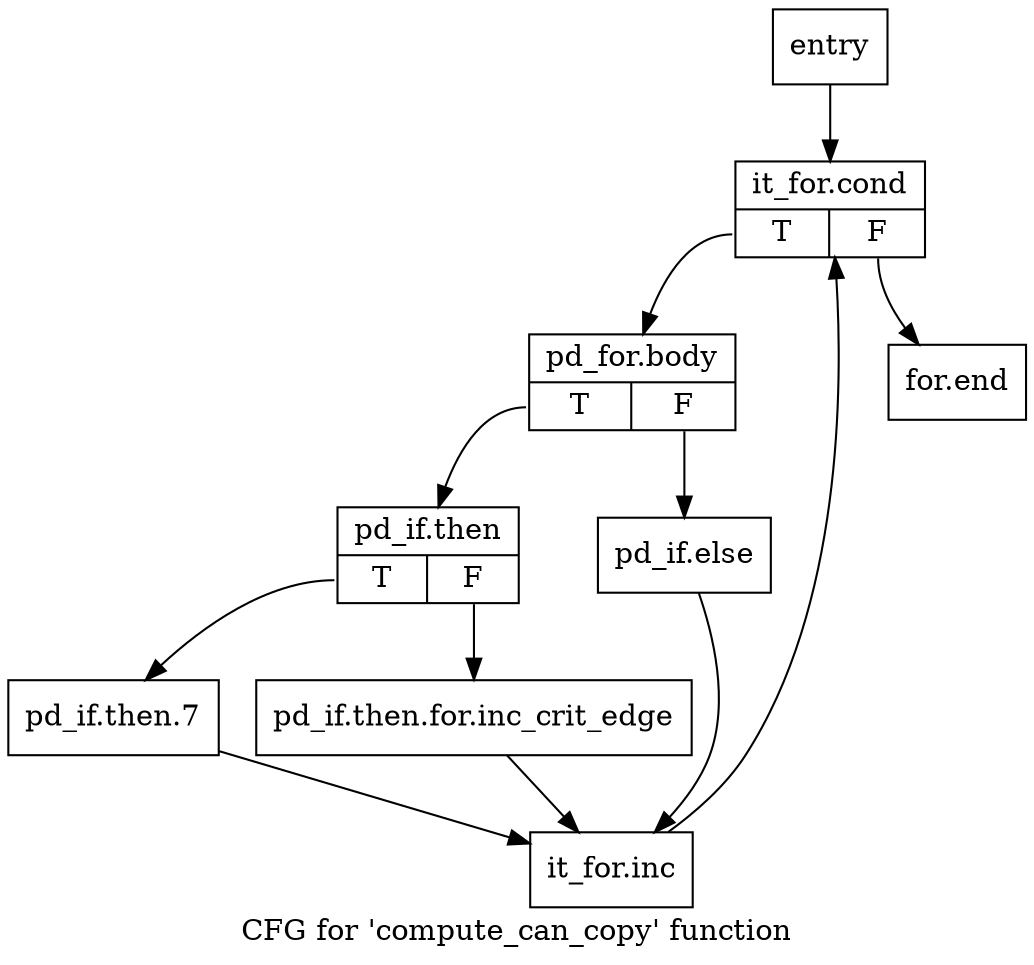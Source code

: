 digraph "CFG for 'compute_can_copy' function" {
	label="CFG for 'compute_can_copy' function";

	Node0x4dd2020 [shape=record,label="{entry}"];
	Node0x4dd2020 -> Node0x4dd2070;
	Node0x4dd2070 [shape=record,label="{it_for.cond|{<s0>T|<s1>F}}"];
	Node0x4dd2070:s0 -> Node0x4dd20c0;
	Node0x4dd2070:s1 -> Node0x4dd22a0;
	Node0x4dd20c0 [shape=record,label="{pd_for.body|{<s0>T|<s1>F}}"];
	Node0x4dd20c0:s0 -> Node0x4dd2110;
	Node0x4dd20c0:s1 -> Node0x4dd2200;
	Node0x4dd2110 [shape=record,label="{pd_if.then|{<s0>T|<s1>F}}"];
	Node0x4dd2110:s0 -> Node0x4dd21b0;
	Node0x4dd2110:s1 -> Node0x4dd2160;
	Node0x4dd2160 [shape=record,label="{pd_if.then.for.inc_crit_edge}"];
	Node0x4dd2160 -> Node0x4dd2250;
	Node0x4dd21b0 [shape=record,label="{pd_if.then.7}"];
	Node0x4dd21b0 -> Node0x4dd2250;
	Node0x4dd2200 [shape=record,label="{pd_if.else}"];
	Node0x4dd2200 -> Node0x4dd2250;
	Node0x4dd2250 [shape=record,label="{it_for.inc}"];
	Node0x4dd2250 -> Node0x4dd2070;
	Node0x4dd22a0 [shape=record,label="{for.end}"];
}
